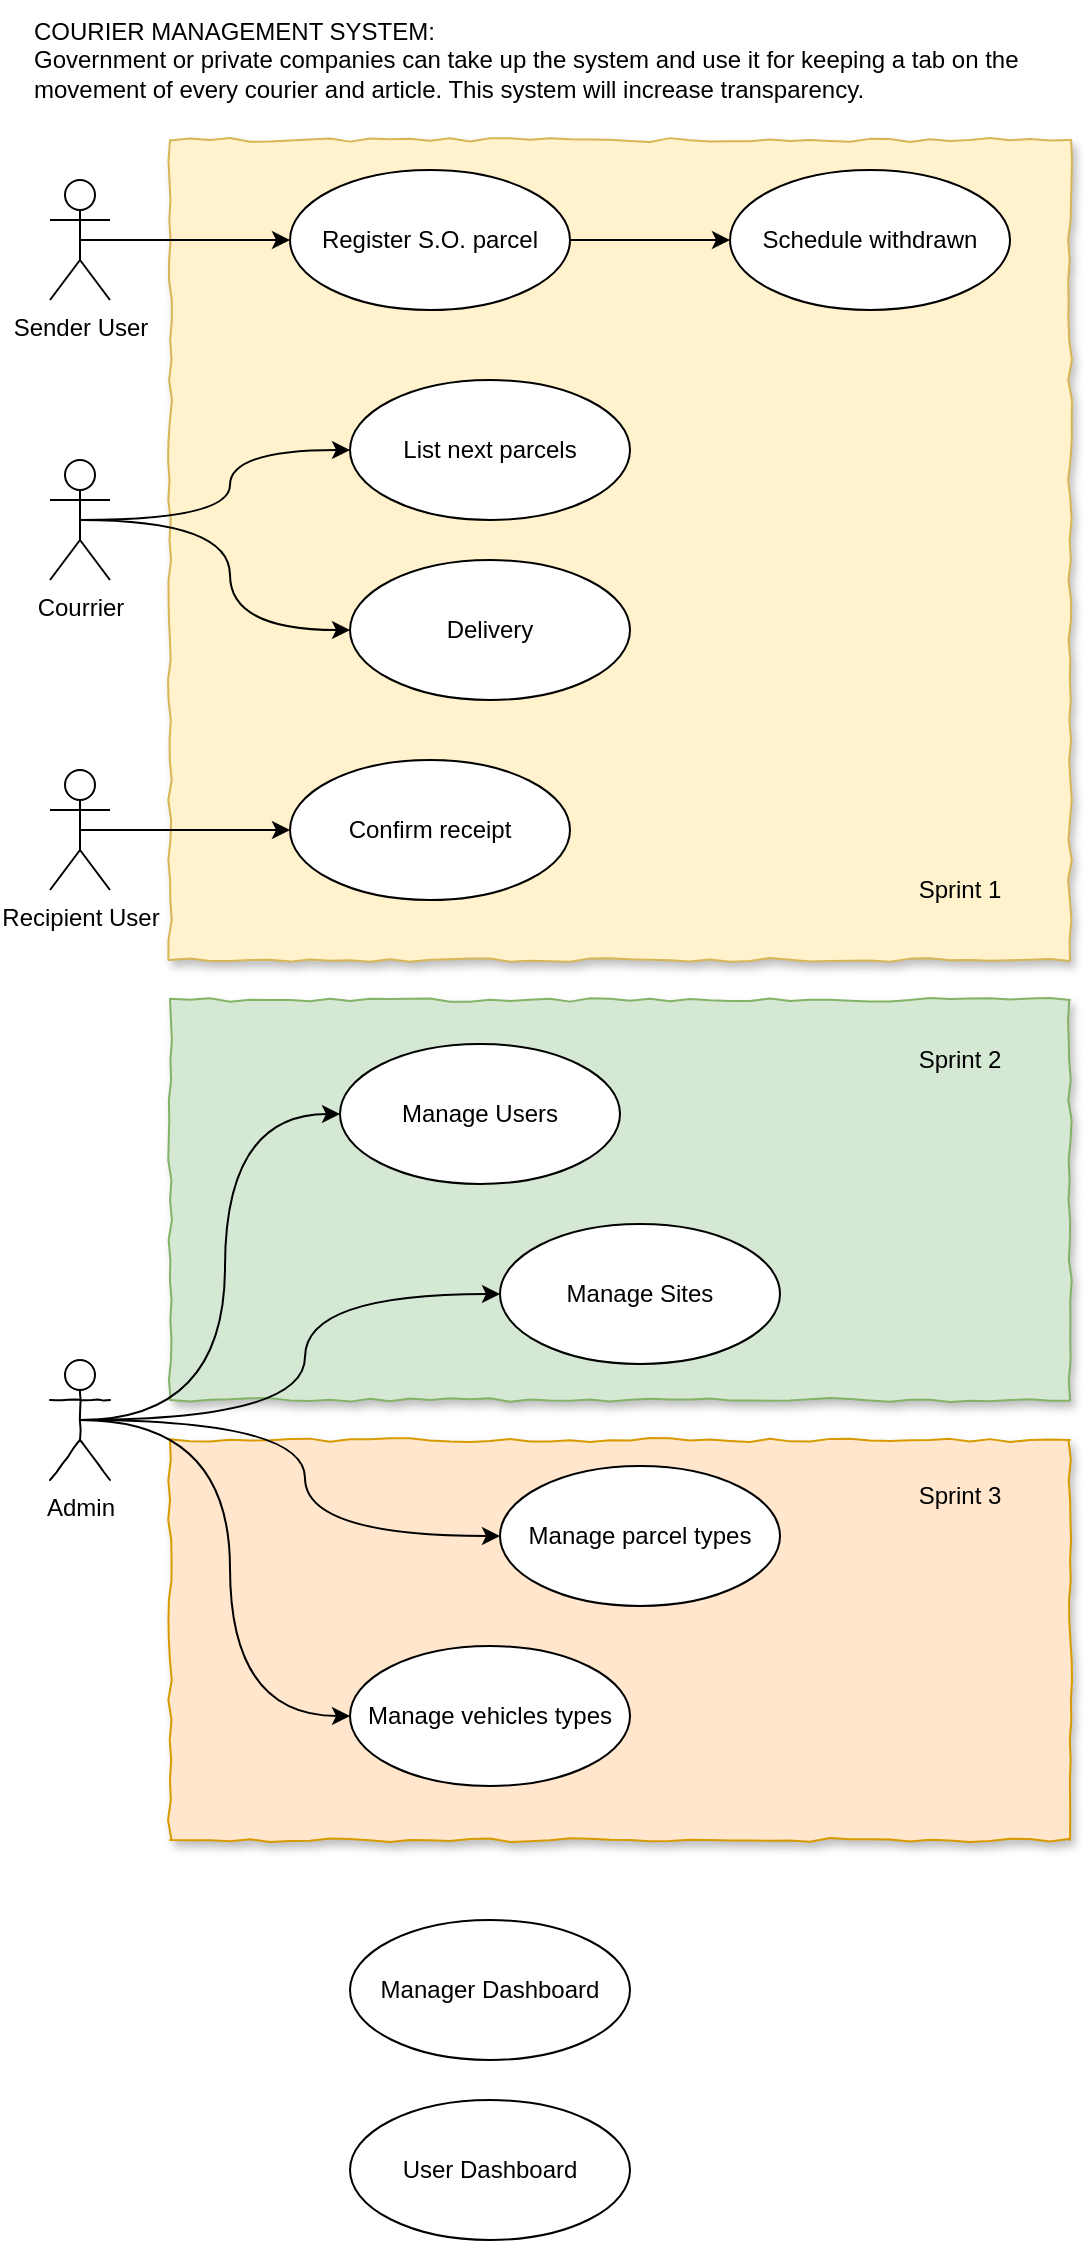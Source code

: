 <mxfile version="12.3.1" type="github" pages="4">
  <diagram id="Gin3zz9YTtRB8VcTjQMi" name="Use cases">
    <mxGraphModel dx="932" dy="559" grid="1" gridSize="10" guides="1" tooltips="1" connect="1" arrows="1" fold="1" page="1" pageScale="1" pageWidth="827" pageHeight="1169" math="0" shadow="0">
      <root>
        <mxCell id="WqLShBo1qFKrbjZZbIVV-0"/>
        <mxCell id="WqLShBo1qFKrbjZZbIVV-1" parent="WqLShBo1qFKrbjZZbIVV-0"/>
        <mxCell id="W36nq-j1ywvkmm1FhSia-29" value="" style="rounded=0;whiteSpace=wrap;html=1;shadow=1;glass=0;comic=1;fillColor=#ffe6cc;strokeColor=#d79b00;" parent="WqLShBo1qFKrbjZZbIVV-1" vertex="1">
          <mxGeometry x="110" y="750" width="450" height="200" as="geometry"/>
        </mxCell>
        <mxCell id="W36nq-j1ywvkmm1FhSia-27" value="" style="rounded=0;whiteSpace=wrap;html=1;shadow=1;glass=0;comic=1;fillColor=#d5e8d4;strokeColor=#82b366;" parent="WqLShBo1qFKrbjZZbIVV-1" vertex="1">
          <mxGeometry x="110" y="530" width="450" height="200" as="geometry"/>
        </mxCell>
        <mxCell id="W36nq-j1ywvkmm1FhSia-15" value="" style="rounded=0;whiteSpace=wrap;html=1;shadow=1;glass=0;comic=1;fillColor=#fff2cc;strokeColor=#d6b656;" parent="WqLShBo1qFKrbjZZbIVV-1" vertex="1">
          <mxGeometry x="110" y="100" width="450" height="410" as="geometry"/>
        </mxCell>
        <mxCell id="pD64362p6lKJw0IgHQMT-1" value="&lt;div&gt;COURIER MANAGEMENT SYSTEM:&amp;nbsp;&lt;/div&gt;&lt;div&gt;Government or private companies can take up the system and use it for keeping a tab on the movement of every courier and article. This system will increase transparency.&lt;/div&gt;" style="text;html=1;strokeColor=none;fillColor=none;align=left;verticalAlign=middle;whiteSpace=wrap;rounded=0;" parent="WqLShBo1qFKrbjZZbIVV-1" vertex="1">
          <mxGeometry x="40" y="30" width="520" height="60" as="geometry"/>
        </mxCell>
        <mxCell id="W36nq-j1ywvkmm1FhSia-10" style="edgeStyle=orthogonalEdgeStyle;rounded=0;orthogonalLoop=1;jettySize=auto;html=1;exitX=0.5;exitY=0.5;exitDx=0;exitDy=0;exitPerimeter=0;entryX=0;entryY=0.5;entryDx=0;entryDy=0;" parent="WqLShBo1qFKrbjZZbIVV-1" source="W36nq-j1ywvkmm1FhSia-0" target="W36nq-j1ywvkmm1FhSia-2" edge="1">
          <mxGeometry relative="1" as="geometry"/>
        </mxCell>
        <mxCell id="W36nq-j1ywvkmm1FhSia-0" value="Sender User" style="shape=umlActor;verticalLabelPosition=bottom;labelBackgroundColor=#ffffff;verticalAlign=top;html=1;" parent="WqLShBo1qFKrbjZZbIVV-1" vertex="1">
          <mxGeometry x="50" y="120" width="30" height="60" as="geometry"/>
        </mxCell>
        <mxCell id="W36nq-j1ywvkmm1FhSia-11" style="edgeStyle=orthogonalEdgeStyle;rounded=0;orthogonalLoop=1;jettySize=auto;html=1;exitX=0.5;exitY=0.5;exitDx=0;exitDy=0;exitPerimeter=0;curved=1;" parent="WqLShBo1qFKrbjZZbIVV-1" source="W36nq-j1ywvkmm1FhSia-1" target="W36nq-j1ywvkmm1FhSia-4" edge="1">
          <mxGeometry relative="1" as="geometry"/>
        </mxCell>
        <mxCell id="W36nq-j1ywvkmm1FhSia-12" style="edgeStyle=orthogonalEdgeStyle;rounded=0;orthogonalLoop=1;jettySize=auto;html=1;exitX=0.5;exitY=0.5;exitDx=0;exitDy=0;exitPerimeter=0;entryX=0;entryY=0.5;entryDx=0;entryDy=0;curved=1;" parent="WqLShBo1qFKrbjZZbIVV-1" source="W36nq-j1ywvkmm1FhSia-1" target="W36nq-j1ywvkmm1FhSia-5" edge="1">
          <mxGeometry relative="1" as="geometry"/>
        </mxCell>
        <mxCell id="W36nq-j1ywvkmm1FhSia-1" value="Courrier" style="shape=umlActor;verticalLabelPosition=bottom;labelBackgroundColor=#ffffff;verticalAlign=top;html=1;" parent="WqLShBo1qFKrbjZZbIVV-1" vertex="1">
          <mxGeometry x="50" y="260" width="30" height="60" as="geometry"/>
        </mxCell>
        <mxCell id="W36nq-j1ywvkmm1FhSia-14" style="edgeStyle=orthogonalEdgeStyle;rounded=0;orthogonalLoop=1;jettySize=auto;html=1;exitX=1;exitY=0.5;exitDx=0;exitDy=0;entryX=0;entryY=0.5;entryDx=0;entryDy=0;" parent="WqLShBo1qFKrbjZZbIVV-1" source="W36nq-j1ywvkmm1FhSia-2" target="W36nq-j1ywvkmm1FhSia-3" edge="1">
          <mxGeometry relative="1" as="geometry"/>
        </mxCell>
        <mxCell id="W36nq-j1ywvkmm1FhSia-2" value="Register S.O. parcel" style="ellipse;whiteSpace=wrap;html=1;" parent="WqLShBo1qFKrbjZZbIVV-1" vertex="1">
          <mxGeometry x="170" y="115" width="140" height="70" as="geometry"/>
        </mxCell>
        <mxCell id="W36nq-j1ywvkmm1FhSia-3" value="Schedule withdrawn" style="ellipse;whiteSpace=wrap;html=1;" parent="WqLShBo1qFKrbjZZbIVV-1" vertex="1">
          <mxGeometry x="390" y="115" width="140" height="70" as="geometry"/>
        </mxCell>
        <mxCell id="W36nq-j1ywvkmm1FhSia-4" value="List next parcels" style="ellipse;whiteSpace=wrap;html=1;" parent="WqLShBo1qFKrbjZZbIVV-1" vertex="1">
          <mxGeometry x="200" y="220" width="140" height="70" as="geometry"/>
        </mxCell>
        <mxCell id="W36nq-j1ywvkmm1FhSia-5" value="Delivery" style="ellipse;whiteSpace=wrap;html=1;" parent="WqLShBo1qFKrbjZZbIVV-1" vertex="1">
          <mxGeometry x="200" y="310" width="140" height="70" as="geometry"/>
        </mxCell>
        <mxCell id="W36nq-j1ywvkmm1FhSia-13" style="edgeStyle=orthogonalEdgeStyle;rounded=0;orthogonalLoop=1;jettySize=auto;html=1;exitX=0.5;exitY=0.5;exitDx=0;exitDy=0;exitPerimeter=0;entryX=0;entryY=0.5;entryDx=0;entryDy=0;" parent="WqLShBo1qFKrbjZZbIVV-1" source="W36nq-j1ywvkmm1FhSia-8" target="W36nq-j1ywvkmm1FhSia-9" edge="1">
          <mxGeometry relative="1" as="geometry"/>
        </mxCell>
        <mxCell id="W36nq-j1ywvkmm1FhSia-8" value="Recipient User" style="shape=umlActor;verticalLabelPosition=bottom;labelBackgroundColor=#ffffff;verticalAlign=top;html=1;" parent="WqLShBo1qFKrbjZZbIVV-1" vertex="1">
          <mxGeometry x="50" y="415" width="30" height="60" as="geometry"/>
        </mxCell>
        <mxCell id="W36nq-j1ywvkmm1FhSia-9" value="Confirm receipt" style="ellipse;whiteSpace=wrap;html=1;" parent="WqLShBo1qFKrbjZZbIVV-1" vertex="1">
          <mxGeometry x="170" y="410" width="140" height="70" as="geometry"/>
        </mxCell>
        <mxCell id="W36nq-j1ywvkmm1FhSia-16" value="Sprint 1" style="text;html=1;strokeColor=none;fillColor=none;align=center;verticalAlign=middle;whiteSpace=wrap;rounded=0;shadow=1;glass=0;comic=1;" parent="WqLShBo1qFKrbjZZbIVV-1" vertex="1">
          <mxGeometry x="450" y="447.5" width="110" height="55" as="geometry"/>
        </mxCell>
        <mxCell id="W36nq-j1ywvkmm1FhSia-20" style="edgeStyle=orthogonalEdgeStyle;rounded=0;orthogonalLoop=1;jettySize=auto;html=1;exitX=0.5;exitY=0.5;exitDx=0;exitDy=0;exitPerimeter=0;entryX=0;entryY=0.5;entryDx=0;entryDy=0;curved=1;" parent="WqLShBo1qFKrbjZZbIVV-1" source="W36nq-j1ywvkmm1FhSia-18" target="W36nq-j1ywvkmm1FhSia-19" edge="1">
          <mxGeometry relative="1" as="geometry"/>
        </mxCell>
        <mxCell id="W36nq-j1ywvkmm1FhSia-24" style="edgeStyle=orthogonalEdgeStyle;rounded=0;orthogonalLoop=1;jettySize=auto;html=1;exitX=0.5;exitY=0.5;exitDx=0;exitDy=0;exitPerimeter=0;entryX=0;entryY=0.5;entryDx=0;entryDy=0;curved=1;" parent="WqLShBo1qFKrbjZZbIVV-1" source="W36nq-j1ywvkmm1FhSia-18" target="W36nq-j1ywvkmm1FhSia-23" edge="1">
          <mxGeometry relative="1" as="geometry"/>
        </mxCell>
        <mxCell id="W36nq-j1ywvkmm1FhSia-25" style="edgeStyle=orthogonalEdgeStyle;rounded=0;orthogonalLoop=1;jettySize=auto;html=1;exitX=0.5;exitY=0.5;exitDx=0;exitDy=0;exitPerimeter=0;entryX=0;entryY=0.5;entryDx=0;entryDy=0;curved=1;" parent="WqLShBo1qFKrbjZZbIVV-1" source="W36nq-j1ywvkmm1FhSia-18" target="W36nq-j1ywvkmm1FhSia-22" edge="1">
          <mxGeometry relative="1" as="geometry"/>
        </mxCell>
        <mxCell id="W36nq-j1ywvkmm1FhSia-26" style="edgeStyle=orthogonalEdgeStyle;rounded=0;orthogonalLoop=1;jettySize=auto;html=1;exitX=0.5;exitY=0.5;exitDx=0;exitDy=0;exitPerimeter=0;entryX=0;entryY=0.5;entryDx=0;entryDy=0;curved=1;" parent="WqLShBo1qFKrbjZZbIVV-1" source="W36nq-j1ywvkmm1FhSia-18" target="W36nq-j1ywvkmm1FhSia-21" edge="1">
          <mxGeometry relative="1" as="geometry"/>
        </mxCell>
        <mxCell id="W36nq-j1ywvkmm1FhSia-18" value="Admin" style="shape=umlActor;verticalLabelPosition=bottom;labelBackgroundColor=#ffffff;verticalAlign=top;html=1;rounded=0;shadow=0;glass=0;comic=1;" parent="WqLShBo1qFKrbjZZbIVV-1" vertex="1">
          <mxGeometry x="50" y="710" width="30" height="60" as="geometry"/>
        </mxCell>
        <mxCell id="W36nq-j1ywvkmm1FhSia-19" value="Manage Users" style="ellipse;whiteSpace=wrap;html=1;rounded=0;shadow=0;glass=0;comic=1;" parent="WqLShBo1qFKrbjZZbIVV-1" vertex="1">
          <mxGeometry x="195" y="552" width="140" height="70" as="geometry"/>
        </mxCell>
        <mxCell id="W36nq-j1ywvkmm1FhSia-21" value="Manage Sites" style="ellipse;whiteSpace=wrap;html=1;rounded=0;shadow=0;glass=0;comic=1;" parent="WqLShBo1qFKrbjZZbIVV-1" vertex="1">
          <mxGeometry x="275" y="642" width="140" height="70" as="geometry"/>
        </mxCell>
        <mxCell id="W36nq-j1ywvkmm1FhSia-22" value="Manage parcel types" style="ellipse;whiteSpace=wrap;html=1;rounded=0;shadow=0;glass=0;comic=1;" parent="WqLShBo1qFKrbjZZbIVV-1" vertex="1">
          <mxGeometry x="275" y="763" width="140" height="70" as="geometry"/>
        </mxCell>
        <mxCell id="W36nq-j1ywvkmm1FhSia-23" value="Manage vehicles types" style="ellipse;whiteSpace=wrap;html=1;rounded=0;shadow=0;glass=0;comic=1;" parent="WqLShBo1qFKrbjZZbIVV-1" vertex="1">
          <mxGeometry x="200" y="853" width="140" height="70" as="geometry"/>
        </mxCell>
        <mxCell id="W36nq-j1ywvkmm1FhSia-28" value="Sprint 2" style="text;html=1;strokeColor=none;fillColor=none;align=center;verticalAlign=middle;whiteSpace=wrap;rounded=0;shadow=1;glass=0;comic=1;" parent="WqLShBo1qFKrbjZZbIVV-1" vertex="1">
          <mxGeometry x="450" y="532.5" width="110" height="55" as="geometry"/>
        </mxCell>
        <mxCell id="W36nq-j1ywvkmm1FhSia-30" value="Sprint 3" style="text;html=1;strokeColor=none;fillColor=none;align=center;verticalAlign=middle;whiteSpace=wrap;rounded=0;shadow=1;glass=0;comic=1;" parent="WqLShBo1qFKrbjZZbIVV-1" vertex="1">
          <mxGeometry x="450" y="750" width="110" height="55" as="geometry"/>
        </mxCell>
        <mxCell id="bc3jNtobeUoNY59Iseb4-0" value="Manager Dashboard" style="ellipse;whiteSpace=wrap;html=1;rounded=0;shadow=0;glass=0;comic=1;" parent="WqLShBo1qFKrbjZZbIVV-1" vertex="1">
          <mxGeometry x="200" y="990" width="140" height="70" as="geometry"/>
        </mxCell>
        <mxCell id="bc3jNtobeUoNY59Iseb4-1" value="User Dashboard" style="ellipse;whiteSpace=wrap;html=1;rounded=0;shadow=0;glass=0;comic=1;" parent="WqLShBo1qFKrbjZZbIVV-1" vertex="1">
          <mxGeometry x="200" y="1080" width="140" height="70" as="geometry"/>
        </mxCell>
      </root>
    </mxGraphModel>
  </diagram>
  <diagram id="3MIBPr1DuWr8hHoo1F6p" name="Activity">
    <mxGraphModel dx="932" dy="559" grid="1" gridSize="10" guides="1" tooltips="1" connect="1" arrows="1" fold="1" page="1" pageScale="1" pageWidth="827" pageHeight="1169" math="0" shadow="0">
      <root>
        <mxCell id="kD-chRC6M5XTS3W6zLgq-0"/>
        <mxCell id="kD-chRC6M5XTS3W6zLgq-1" parent="kD-chRC6M5XTS3W6zLgq-0"/>
        <mxCell id="c6b6NUFiEh8_ippWTyZI-0" value="Register Service Order" style="swimlane;html=1;childLayout=stackLayout;resizeParent=1;resizeParentMax=0;startSize=20;horizontal=0;horizontalStack=1;" vertex="1" parent="kD-chRC6M5XTS3W6zLgq-1">
          <mxGeometry x="20" y="20" width="560" height="860" as="geometry"/>
        </mxCell>
        <mxCell id="c6b6NUFiEh8_ippWTyZI-1" value="Sender" style="swimlane;html=1;startSize=20;" vertex="1" parent="c6b6NUFiEh8_ippWTyZI-0">
          <mxGeometry x="20" width="180" height="860" as="geometry"/>
        </mxCell>
        <mxCell id="gS6GlhuVIUs-LlCnduD4-0" value="" style="ellipse;html=1;shape=startState;fillColor=#000000;strokeColor=#ff0000;" vertex="1" parent="c6b6NUFiEh8_ippWTyZI-1">
          <mxGeometry x="65" y="45" width="30" height="30" as="geometry"/>
        </mxCell>
        <mxCell id="gS6GlhuVIUs-LlCnduD4-1" value="" style="edgeStyle=orthogonalEdgeStyle;html=1;verticalAlign=bottom;endArrow=open;endSize=8;strokeColor=#ff0000;entryX=0.5;entryY=0;entryDx=0;entryDy=0;exitX=0.507;exitY=0.9;exitDx=0;exitDy=0;exitPerimeter=0;" edge="1" source="gS6GlhuVIUs-LlCnduD4-0" parent="c6b6NUFiEh8_ippWTyZI-1" target="gS6GlhuVIUs-LlCnduD4-2">
          <mxGeometry relative="1" as="geometry">
            <mxPoint x="80" y="135" as="targetPoint"/>
          </mxGeometry>
        </mxCell>
        <mxCell id="gS6GlhuVIUs-LlCnduD4-2" value="Create a new Service Order" style="rounded=1;whiteSpace=wrap;html=1;arcSize=40;fontColor=#000000;fillColor=#ffffc0;strokeColor=#ff0000;" vertex="1" parent="c6b6NUFiEh8_ippWTyZI-1">
          <mxGeometry x="20" y="100" width="120" height="40" as="geometry"/>
        </mxCell>
        <mxCell id="gS6GlhuVIUs-LlCnduD4-3" value="" style="edgeStyle=orthogonalEdgeStyle;html=1;verticalAlign=bottom;endArrow=open;endSize=8;strokeColor=#ff0000;entryX=0.5;entryY=0;entryDx=0;entryDy=0;" edge="1" source="gS6GlhuVIUs-LlCnduD4-2" parent="c6b6NUFiEh8_ippWTyZI-1" target="ij5FQ2qFlpFF4FB6Y5Lf-0">
          <mxGeometry relative="1" as="geometry">
            <mxPoint x="80" y="240" as="targetPoint"/>
          </mxGeometry>
        </mxCell>
        <mxCell id="ij5FQ2qFlpFF4FB6Y5Lf-0" value="Include items" style="rounded=1;whiteSpace=wrap;html=1;arcSize=40;fontColor=#000000;fillColor=#ffffc0;strokeColor=#ff0000;" vertex="1" parent="c6b6NUFiEh8_ippWTyZI-1">
          <mxGeometry x="20" y="200" width="120" height="40" as="geometry"/>
        </mxCell>
        <mxCell id="ij5FQ2qFlpFF4FB6Y5Lf-1" value="" style="edgeStyle=orthogonalEdgeStyle;html=1;verticalAlign=bottom;endArrow=open;endSize=8;strokeColor=#ff0000;entryX=0.5;entryY=0;entryDx=0;entryDy=0;" edge="1" source="ij5FQ2qFlpFF4FB6Y5Lf-0" parent="c6b6NUFiEh8_ippWTyZI-1" target="ij5FQ2qFlpFF4FB6Y5Lf-2">
          <mxGeometry relative="1" as="geometry">
            <mxPoint x="120" y="360" as="targetPoint"/>
          </mxGeometry>
        </mxCell>
        <mxCell id="ij5FQ2qFlpFF4FB6Y5Lf-2" value="Release to Courrier" style="rounded=1;whiteSpace=wrap;html=1;arcSize=40;fontColor=#000000;fillColor=#ffffc0;strokeColor=#ff0000;" vertex="1" parent="c6b6NUFiEh8_ippWTyZI-1">
          <mxGeometry x="20" y="301" width="120" height="40" as="geometry"/>
        </mxCell>
        <mxCell id="yzgFc1MnVUGVwmFFSGmN-13" value="" style="ellipse;html=1;shape=endState;fillColor=#000000;strokeColor=#ff0000;" vertex="1" parent="c6b6NUFiEh8_ippWTyZI-1">
          <mxGeometry x="65" y="770" width="30" height="30" as="geometry"/>
        </mxCell>
        <mxCell id="c6b6NUFiEh8_ippWTyZI-2" value="Courrier" style="swimlane;html=1;startSize=20;" vertex="1" parent="c6b6NUFiEh8_ippWTyZI-0">
          <mxGeometry x="200" width="180" height="860" as="geometry"/>
        </mxCell>
        <mxCell id="ij5FQ2qFlpFF4FB6Y5Lf-4" value="Select Service Order" style="rounded=1;whiteSpace=wrap;html=1;arcSize=40;fontColor=#000000;fillColor=#ffffc0;strokeColor=#ff0000;" vertex="1" parent="c6b6NUFiEh8_ippWTyZI-2">
          <mxGeometry x="31" y="200" width="120" height="40" as="geometry"/>
        </mxCell>
        <mxCell id="ij5FQ2qFlpFF4FB6Y5Lf-8" value="Send message to Sender" style="rounded=1;whiteSpace=wrap;html=1;arcSize=40;fontColor=#000000;fillColor=#ffffc0;strokeColor=#ff0000;" vertex="1" parent="c6b6NUFiEh8_ippWTyZI-2">
          <mxGeometry x="31" y="300" width="120" height="40" as="geometry"/>
        </mxCell>
        <mxCell id="yVd2znGUPmOtMmW1gpws-0" value="Colect parcel" style="rounded=1;whiteSpace=wrap;html=1;arcSize=40;fontColor=#000000;fillColor=#ffffc0;strokeColor=#ff0000;" vertex="1" parent="c6b6NUFiEh8_ippWTyZI-2">
          <mxGeometry x="31" y="399" width="120" height="40" as="geometry"/>
        </mxCell>
        <mxCell id="yVd2znGUPmOtMmW1gpws-4" value="Send message to Recipient" style="rounded=1;whiteSpace=wrap;html=1;arcSize=40;fontColor=#000000;fillColor=#ffffc0;strokeColor=#ff0000;" vertex="1" parent="c6b6NUFiEh8_ippWTyZI-2">
          <mxGeometry x="31" y="498" width="120" height="40" as="geometry"/>
        </mxCell>
        <mxCell id="yzgFc1MnVUGVwmFFSGmN-1" value="Deliver" style="rounded=1;whiteSpace=wrap;html=1;arcSize=40;fontColor=#000000;fillColor=#ffffc0;strokeColor=#ff0000;" vertex="1" parent="c6b6NUFiEh8_ippWTyZI-2">
          <mxGeometry x="31" y="597" width="120" height="40" as="geometry"/>
        </mxCell>
        <mxCell id="ij5FQ2qFlpFF4FB6Y5Lf-7" value="" style="edgeStyle=orthogonalEdgeStyle;html=1;verticalAlign=bottom;endArrow=open;endSize=8;strokeColor=#ff0000;exitX=0.5;exitY=1;exitDx=0;exitDy=0;" edge="1" parent="c6b6NUFiEh8_ippWTyZI-2" source="ij5FQ2qFlpFF4FB6Y5Lf-4">
          <mxGeometry relative="1" as="geometry">
            <mxPoint x="91" y="300" as="targetPoint"/>
            <mxPoint x="-50" y="258" as="sourcePoint"/>
          </mxGeometry>
        </mxCell>
        <mxCell id="yVd2znGUPmOtMmW1gpws-3" value="" style="edgeStyle=orthogonalEdgeStyle;html=1;verticalAlign=bottom;endArrow=open;endSize=8;strokeColor=#ff0000;entryX=0.5;entryY=0;entryDx=0;entryDy=0;exitX=0.5;exitY=1;exitDx=0;exitDy=0;" edge="1" parent="c6b6NUFiEh8_ippWTyZI-2" source="ij5FQ2qFlpFF4FB6Y5Lf-8" target="yVd2znGUPmOtMmW1gpws-0">
          <mxGeometry relative="1" as="geometry">
            <mxPoint x="321" y="431" as="targetPoint"/>
            <mxPoint x="321" y="370" as="sourcePoint"/>
          </mxGeometry>
        </mxCell>
        <mxCell id="yzgFc1MnVUGVwmFFSGmN-0" value="" style="edgeStyle=orthogonalEdgeStyle;html=1;verticalAlign=bottom;endArrow=open;endSize=8;strokeColor=#ff0000;entryX=0.5;entryY=0;entryDx=0;entryDy=0;" edge="1" parent="c6b6NUFiEh8_ippWTyZI-2" target="yVd2znGUPmOtMmW1gpws-4">
          <mxGeometry relative="1" as="geometry">
            <mxPoint x="321" y="429" as="targetPoint"/>
            <mxPoint x="91" y="440" as="sourcePoint"/>
          </mxGeometry>
        </mxCell>
        <mxCell id="yzgFc1MnVUGVwmFFSGmN-8" value="" style="edgeStyle=orthogonalEdgeStyle;html=1;verticalAlign=bottom;endArrow=open;endSize=8;strokeColor=#ff0000;entryX=0.5;entryY=0;entryDx=0;entryDy=0;" edge="1" parent="c6b6NUFiEh8_ippWTyZI-2" source="yVd2znGUPmOtMmW1gpws-4" target="yzgFc1MnVUGVwmFFSGmN-1">
          <mxGeometry relative="1" as="geometry">
            <mxPoint x="321" y="528" as="targetPoint"/>
            <mxPoint x="321" y="470" as="sourcePoint"/>
          </mxGeometry>
        </mxCell>
        <mxCell id="c6b6NUFiEh8_ippWTyZI-3" value="Recipient" style="swimlane;html=1;startSize=20;" vertex="1" parent="c6b6NUFiEh8_ippWTyZI-0">
          <mxGeometry x="380" width="180" height="860" as="geometry"/>
        </mxCell>
        <mxCell id="yzgFc1MnVUGVwmFFSGmN-4" value="Receive" style="rounded=1;whiteSpace=wrap;html=1;arcSize=40;fontColor=#000000;fillColor=#ffffc0;strokeColor=#ff0000;" vertex="1" parent="c6b6NUFiEh8_ippWTyZI-3">
          <mxGeometry x="40" y="580" width="120" height="40" as="geometry"/>
        </mxCell>
        <mxCell id="yzgFc1MnVUGVwmFFSGmN-6" value="Send message to Sender" style="rounded=1;whiteSpace=wrap;html=1;arcSize=40;fontColor=#000000;fillColor=#ffffc0;strokeColor=#ff0000;" vertex="1" parent="c6b6NUFiEh8_ippWTyZI-3">
          <mxGeometry x="40" y="700" width="120" height="40" as="geometry"/>
        </mxCell>
        <mxCell id="yzgFc1MnVUGVwmFFSGmN-10" value="" style="edgeStyle=orthogonalEdgeStyle;html=1;verticalAlign=bottom;endArrow=open;endSize=8;strokeColor=#ff0000;entryX=0.5;entryY=0;entryDx=0;entryDy=0;" edge="1" parent="c6b6NUFiEh8_ippWTyZI-3" source="yzgFc1MnVUGVwmFFSGmN-4" target="yzgFc1MnVUGVwmFFSGmN-6">
          <mxGeometry relative="1" as="geometry">
            <mxPoint x="141" y="627" as="targetPoint"/>
            <mxPoint x="141" y="568" as="sourcePoint"/>
          </mxGeometry>
        </mxCell>
        <mxCell id="ij5FQ2qFlpFF4FB6Y5Lf-3" value="" style="edgeStyle=orthogonalEdgeStyle;html=1;verticalAlign=bottom;endArrow=open;endSize=8;strokeColor=#ff0000;entryX=0;entryY=0.5;entryDx=0;entryDy=0;" edge="1" source="ij5FQ2qFlpFF4FB6Y5Lf-2" parent="c6b6NUFiEh8_ippWTyZI-0" target="ij5FQ2qFlpFF4FB6Y5Lf-4">
          <mxGeometry relative="1" as="geometry">
            <mxPoint x="180" y="500" as="targetPoint"/>
            <Array as="points">
              <mxPoint x="100" y="370"/>
              <mxPoint x="180" y="370"/>
              <mxPoint x="180" y="220"/>
            </Array>
          </mxGeometry>
        </mxCell>
        <mxCell id="yzgFc1MnVUGVwmFFSGmN-9" value="" style="edgeStyle=orthogonalEdgeStyle;html=1;verticalAlign=bottom;endArrow=open;endSize=8;strokeColor=#ff0000;entryX=0;entryY=0.5;entryDx=0;entryDy=0;exitX=0.5;exitY=1;exitDx=0;exitDy=0;" edge="1" parent="c6b6NUFiEh8_ippWTyZI-0" source="yzgFc1MnVUGVwmFFSGmN-1" target="yzgFc1MnVUGVwmFFSGmN-4">
          <mxGeometry relative="1" as="geometry">
            <mxPoint x="521" y="648" as="targetPoint"/>
            <mxPoint x="521" y="568" as="sourcePoint"/>
            <Array as="points">
              <mxPoint x="291" y="660"/>
              <mxPoint x="400" y="660"/>
              <mxPoint x="400" y="600"/>
            </Array>
          </mxGeometry>
        </mxCell>
        <mxCell id="yzgFc1MnVUGVwmFFSGmN-14" value="" style="edgeStyle=orthogonalEdgeStyle;html=1;verticalAlign=bottom;endArrow=open;endSize=8;strokeColor=#ff0000;entryX=1;entryY=0.5;entryDx=0;entryDy=0;exitX=0.5;exitY=1;exitDx=0;exitDy=0;" edge="1" parent="c6b6NUFiEh8_ippWTyZI-0" source="yzgFc1MnVUGVwmFFSGmN-6" target="yzgFc1MnVUGVwmFFSGmN-13">
          <mxGeometry relative="1" as="geometry">
            <mxPoint x="890" y="730" as="targetPoint"/>
            <mxPoint x="890" y="650" as="sourcePoint"/>
          </mxGeometry>
        </mxCell>
      </root>
    </mxGraphModel>
  </diagram>
  <diagram id="QVpVLMBfi0r77Kh0kHDp" name="Class diagram">
    <mxGraphModel dx="932" dy="559" grid="1" gridSize="10" guides="1" tooltips="1" connect="1" arrows="1" fold="1" page="1" pageScale="1" pageWidth="827" pageHeight="1169" math="0" shadow="0">
      <root>
        <mxCell id="f95XN5LD76LZMHps0_PT-0"/>
        <mxCell id="f95XN5LD76LZMHps0_PT-1" parent="f95XN5LD76LZMHps0_PT-0"/>
        <mxCell id="61BDvBa1WqFvooefmnLm-0" value="User" style="swimlane;fontStyle=0;childLayout=stackLayout;horizontal=1;startSize=26;fillColor=none;horizontalStack=0;resizeParent=1;resizeParentMax=0;resizeLast=0;collapsible=1;marginBottom=0;" parent="f95XN5LD76LZMHps0_PT-1" vertex="1">
          <mxGeometry x="80" y="80" width="140" height="104" as="geometry"/>
        </mxCell>
        <mxCell id="61BDvBa1WqFvooefmnLm-1" value="+ field: type" style="text;strokeColor=none;fillColor=none;align=left;verticalAlign=top;spacingLeft=4;spacingRight=4;overflow=hidden;rotatable=0;points=[[0,0.5],[1,0.5]];portConstraint=eastwest;" parent="61BDvBa1WqFvooefmnLm-0" vertex="1">
          <mxGeometry y="26" width="140" height="26" as="geometry"/>
        </mxCell>
        <mxCell id="61BDvBa1WqFvooefmnLm-2" value="+ field: type" style="text;strokeColor=none;fillColor=none;align=left;verticalAlign=top;spacingLeft=4;spacingRight=4;overflow=hidden;rotatable=0;points=[[0,0.5],[1,0.5]];portConstraint=eastwest;" parent="61BDvBa1WqFvooefmnLm-0" vertex="1">
          <mxGeometry y="52" width="140" height="26" as="geometry"/>
        </mxCell>
        <mxCell id="61BDvBa1WqFvooefmnLm-3" value="+ field: type" style="text;strokeColor=none;fillColor=none;align=left;verticalAlign=top;spacingLeft=4;spacingRight=4;overflow=hidden;rotatable=0;points=[[0,0.5],[1,0.5]];portConstraint=eastwest;" parent="61BDvBa1WqFvooefmnLm-0" vertex="1">
          <mxGeometry y="78" width="140" height="26" as="geometry"/>
        </mxCell>
        <mxCell id="61BDvBa1WqFvooefmnLm-4" value="Courier" style="swimlane;fontStyle=0;childLayout=stackLayout;horizontal=1;startSize=26;fillColor=none;horizontalStack=0;resizeParent=1;resizeParentMax=0;resizeLast=0;collapsible=1;marginBottom=0;" parent="f95XN5LD76LZMHps0_PT-1" vertex="1">
          <mxGeometry x="280" y="80" width="140" height="104" as="geometry"/>
        </mxCell>
        <mxCell id="61BDvBa1WqFvooefmnLm-5" value="+ field: type" style="text;strokeColor=none;fillColor=none;align=left;verticalAlign=top;spacingLeft=4;spacingRight=4;overflow=hidden;rotatable=0;points=[[0,0.5],[1,0.5]];portConstraint=eastwest;" parent="61BDvBa1WqFvooefmnLm-4" vertex="1">
          <mxGeometry y="26" width="140" height="26" as="geometry"/>
        </mxCell>
        <mxCell id="61BDvBa1WqFvooefmnLm-6" value="+ field: type" style="text;strokeColor=none;fillColor=none;align=left;verticalAlign=top;spacingLeft=4;spacingRight=4;overflow=hidden;rotatable=0;points=[[0,0.5],[1,0.5]];portConstraint=eastwest;" parent="61BDvBa1WqFvooefmnLm-4" vertex="1">
          <mxGeometry y="52" width="140" height="26" as="geometry"/>
        </mxCell>
        <mxCell id="61BDvBa1WqFvooefmnLm-7" value="+ field: type" style="text;strokeColor=none;fillColor=none;align=left;verticalAlign=top;spacingLeft=4;spacingRight=4;overflow=hidden;rotatable=0;points=[[0,0.5],[1,0.5]];portConstraint=eastwest;" parent="61BDvBa1WqFvooefmnLm-4" vertex="1">
          <mxGeometry y="78" width="140" height="26" as="geometry"/>
        </mxCell>
        <mxCell id="61BDvBa1WqFvooefmnLm-8" value="Parcel" style="swimlane;fontStyle=0;childLayout=stackLayout;horizontal=1;startSize=26;fillColor=none;horizontalStack=0;resizeParent=1;resizeParentMax=0;resizeLast=0;collapsible=1;marginBottom=0;" parent="f95XN5LD76LZMHps0_PT-1" vertex="1">
          <mxGeometry x="480" y="520" width="140" height="104" as="geometry"/>
        </mxCell>
        <mxCell id="61BDvBa1WqFvooefmnLm-9" value="+ field: type" style="text;strokeColor=none;fillColor=none;align=left;verticalAlign=top;spacingLeft=4;spacingRight=4;overflow=hidden;rotatable=0;points=[[0,0.5],[1,0.5]];portConstraint=eastwest;" parent="61BDvBa1WqFvooefmnLm-8" vertex="1">
          <mxGeometry y="26" width="140" height="26" as="geometry"/>
        </mxCell>
        <mxCell id="61BDvBa1WqFvooefmnLm-10" value="+ field: type" style="text;strokeColor=none;fillColor=none;align=left;verticalAlign=top;spacingLeft=4;spacingRight=4;overflow=hidden;rotatable=0;points=[[0,0.5],[1,0.5]];portConstraint=eastwest;" parent="61BDvBa1WqFvooefmnLm-8" vertex="1">
          <mxGeometry y="52" width="140" height="26" as="geometry"/>
        </mxCell>
        <mxCell id="61BDvBa1WqFvooefmnLm-11" value="+ field: type" style="text;strokeColor=none;fillColor=none;align=left;verticalAlign=top;spacingLeft=4;spacingRight=4;overflow=hidden;rotatable=0;points=[[0,0.5],[1,0.5]];portConstraint=eastwest;" parent="61BDvBa1WqFvooefmnLm-8" vertex="1">
          <mxGeometry y="78" width="140" height="26" as="geometry"/>
        </mxCell>
        <mxCell id="61BDvBa1WqFvooefmnLm-12" value="ServiceOrder" style="swimlane;fontStyle=0;childLayout=stackLayout;horizontal=1;startSize=26;fillColor=none;horizontalStack=0;resizeParent=1;resizeParentMax=0;resizeLast=0;collapsible=1;marginBottom=0;" parent="f95XN5LD76LZMHps0_PT-1" vertex="1">
          <mxGeometry x="280" y="340" width="140" height="104" as="geometry"/>
        </mxCell>
        <mxCell id="61BDvBa1WqFvooefmnLm-13" value="- creation: Date" style="text;strokeColor=none;fillColor=none;align=left;verticalAlign=top;spacingLeft=4;spacingRight=4;overflow=hidden;rotatable=0;points=[[0,0.5],[1,0.5]];portConstraint=eastwest;" parent="61BDvBa1WqFvooefmnLm-12" vertex="1">
          <mxGeometry y="26" width="140" height="26" as="geometry"/>
        </mxCell>
        <mxCell id="61BDvBa1WqFvooefmnLm-14" value="- sender: User" style="text;strokeColor=none;fillColor=none;align=left;verticalAlign=top;spacingLeft=4;spacingRight=4;overflow=hidden;rotatable=0;points=[[0,0.5],[1,0.5]];portConstraint=eastwest;" parent="61BDvBa1WqFvooefmnLm-12" vertex="1">
          <mxGeometry y="52" width="140" height="26" as="geometry"/>
        </mxCell>
        <mxCell id="61BDvBa1WqFvooefmnLm-15" value="- recipient: User" style="text;strokeColor=none;fillColor=none;align=left;verticalAlign=top;spacingLeft=4;spacingRight=4;overflow=hidden;rotatable=0;points=[[0,0.5],[1,0.5]];portConstraint=eastwest;" parent="61BDvBa1WqFvooefmnLm-12" vertex="1">
          <mxGeometry y="78" width="140" height="26" as="geometry"/>
        </mxCell>
        <mxCell id="61BDvBa1WqFvooefmnLm-16" value="VehicleType" style="swimlane;fontStyle=0;childLayout=stackLayout;horizontal=1;startSize=26;fillColor=none;horizontalStack=0;resizeParent=1;resizeParentMax=0;resizeLast=0;collapsible=1;marginBottom=0;" parent="f95XN5LD76LZMHps0_PT-1" vertex="1">
          <mxGeometry x="520" y="80" width="140" height="104" as="geometry"/>
        </mxCell>
        <mxCell id="61BDvBa1WqFvooefmnLm-17" value="+ field: type" style="text;strokeColor=none;fillColor=none;align=left;verticalAlign=top;spacingLeft=4;spacingRight=4;overflow=hidden;rotatable=0;points=[[0,0.5],[1,0.5]];portConstraint=eastwest;" parent="61BDvBa1WqFvooefmnLm-16" vertex="1">
          <mxGeometry y="26" width="140" height="26" as="geometry"/>
        </mxCell>
        <mxCell id="61BDvBa1WqFvooefmnLm-18" value="+ field: type" style="text;strokeColor=none;fillColor=none;align=left;verticalAlign=top;spacingLeft=4;spacingRight=4;overflow=hidden;rotatable=0;points=[[0,0.5],[1,0.5]];portConstraint=eastwest;" parent="61BDvBa1WqFvooefmnLm-16" vertex="1">
          <mxGeometry y="52" width="140" height="26" as="geometry"/>
        </mxCell>
        <mxCell id="61BDvBa1WqFvooefmnLm-19" value="+ field: type" style="text;strokeColor=none;fillColor=none;align=left;verticalAlign=top;spacingLeft=4;spacingRight=4;overflow=hidden;rotatable=0;points=[[0,0.5],[1,0.5]];portConstraint=eastwest;" parent="61BDvBa1WqFvooefmnLm-16" vertex="1">
          <mxGeometry y="78" width="140" height="26" as="geometry"/>
        </mxCell>
        <mxCell id="x15rvsJZArqac77tIpfR-0" value="ParcelType" style="swimlane;fontStyle=0;childLayout=stackLayout;horizontal=1;startSize=26;fillColor=none;horizontalStack=0;resizeParent=1;resizeParentMax=0;resizeLast=0;collapsible=1;marginBottom=0;" parent="f95XN5LD76LZMHps0_PT-1" vertex="1">
          <mxGeometry x="80" y="520" width="140" height="104" as="geometry"/>
        </mxCell>
        <mxCell id="x15rvsJZArqac77tIpfR-1" value="+ field: type" style="text;strokeColor=none;fillColor=none;align=left;verticalAlign=top;spacingLeft=4;spacingRight=4;overflow=hidden;rotatable=0;points=[[0,0.5],[1,0.5]];portConstraint=eastwest;" parent="x15rvsJZArqac77tIpfR-0" vertex="1">
          <mxGeometry y="26" width="140" height="26" as="geometry"/>
        </mxCell>
        <mxCell id="x15rvsJZArqac77tIpfR-2" value="+ field: type" style="text;strokeColor=none;fillColor=none;align=left;verticalAlign=top;spacingLeft=4;spacingRight=4;overflow=hidden;rotatable=0;points=[[0,0.5],[1,0.5]];portConstraint=eastwest;" parent="x15rvsJZArqac77tIpfR-0" vertex="1">
          <mxGeometry y="52" width="140" height="26" as="geometry"/>
        </mxCell>
        <mxCell id="x15rvsJZArqac77tIpfR-3" value="+ field: type" style="text;strokeColor=none;fillColor=none;align=left;verticalAlign=top;spacingLeft=4;spacingRight=4;overflow=hidden;rotatable=0;points=[[0,0.5],[1,0.5]];portConstraint=eastwest;" parent="x15rvsJZArqac77tIpfR-0" vertex="1">
          <mxGeometry y="78" width="140" height="26" as="geometry"/>
        </mxCell>
        <mxCell id="6C6aFfcWQ4NulCrSA5dy-0" value="use" style="endArrow=open;endSize=12;dashed=1;html=1;exitX=0;exitY=0.5;exitDx=0;exitDy=0;" parent="f95XN5LD76LZMHps0_PT-1" source="61BDvBa1WqFvooefmnLm-13" target="61BDvBa1WqFvooefmnLm-3" edge="1">
          <mxGeometry width="160" relative="1" as="geometry">
            <mxPoint x="140" y="261.5" as="sourcePoint"/>
            <mxPoint x="300" y="261.5" as="targetPoint"/>
          </mxGeometry>
        </mxCell>
        <mxCell id="6C6aFfcWQ4NulCrSA5dy-1" value="use" style="endArrow=open;endSize=12;dashed=1;html=1;exitX=0.5;exitY=0;exitDx=0;exitDy=0;" parent="f95XN5LD76LZMHps0_PT-1" source="61BDvBa1WqFvooefmnLm-12" target="61BDvBa1WqFvooefmnLm-7" edge="1">
          <mxGeometry width="160" relative="1" as="geometry">
            <mxPoint x="290" y="389" as="sourcePoint"/>
            <mxPoint x="168.125" y="194" as="targetPoint"/>
          </mxGeometry>
        </mxCell>
        <mxCell id="6C6aFfcWQ4NulCrSA5dy-2" value="use" style="endArrow=open;endSize=12;dashed=1;html=1;entryX=0;entryY=0.5;entryDx=0;entryDy=0;" parent="f95XN5LD76LZMHps0_PT-1" source="61BDvBa1WqFvooefmnLm-6" target="61BDvBa1WqFvooefmnLm-18" edge="1">
          <mxGeometry width="160" relative="1" as="geometry">
            <mxPoint x="360" y="350" as="sourcePoint"/>
            <mxPoint x="360" y="194" as="targetPoint"/>
          </mxGeometry>
        </mxCell>
        <mxCell id="6C6aFfcWQ4NulCrSA5dy-3" value="" style="endArrow=diamondThin;endFill=0;endSize=24;html=1;entryX=1;entryY=0.5;entryDx=0;entryDy=0;exitX=0.5;exitY=0;exitDx=0;exitDy=0;" parent="f95XN5LD76LZMHps0_PT-1" source="61BDvBa1WqFvooefmnLm-8" target="61BDvBa1WqFvooefmnLm-14" edge="1">
          <mxGeometry width="160" relative="1" as="geometry">
            <mxPoint x="70" y="400" as="sourcePoint"/>
            <mxPoint x="230" y="400" as="targetPoint"/>
          </mxGeometry>
        </mxCell>
        <mxCell id="6C6aFfcWQ4NulCrSA5dy-4" value="use" style="endArrow=open;endSize=12;dashed=1;html=1;entryX=1;entryY=0.5;entryDx=0;entryDy=0;exitX=0;exitY=0.5;exitDx=0;exitDy=0;" parent="f95XN5LD76LZMHps0_PT-1" source="61BDvBa1WqFvooefmnLm-10" target="x15rvsJZArqac77tIpfR-2" edge="1">
          <mxGeometry width="160" relative="1" as="geometry">
            <mxPoint x="320" y="520" as="sourcePoint"/>
            <mxPoint x="420" y="520" as="targetPoint"/>
          </mxGeometry>
        </mxCell>
      </root>
    </mxGraphModel>
  </diagram>
  <diagram name="Page-1" id="c4acf3e9-155e-7222-9cf6-157b1a14988f">
    <mxGraphModel dx="932" dy="559" grid="1" gridSize="10" guides="1" tooltips="1" connect="1" arrows="1" fold="1" page="1" pageScale="1" pageWidth="850" pageHeight="1100" background="#ffffff" math="0" shadow="0">
      <root>
        <mxCell id="0"/>
        <mxCell id="1" parent="0"/>
        <mxCell id="17acba5748e5396b-1" value="frame" style="shape=umlFrame;whiteSpace=wrap;html=1;rounded=0;shadow=0;comic=0;labelBackgroundColor=none;strokeWidth=1;fontFamily=Verdana;fontSize=10;align=center;" parent="1" vertex="1">
          <mxGeometry x="20" y="20" width="820" height="1060" as="geometry"/>
        </mxCell>
        <mxCell id="5d2195bd80daf111-38" style="edgeStyle=orthogonalEdgeStyle;rounded=0;html=1;dashed=1;labelBackgroundColor=none;startFill=0;endArrow=open;endFill=0;endSize=10;fontFamily=Verdana;fontSize=10;" parent="1" source="17acba5748e5396b-2" target="5d2195bd80daf111-9" edge="1">
          <mxGeometry relative="1" as="geometry">
            <Array as="points">
              <mxPoint x="590" y="721"/>
            </Array>
          </mxGeometry>
        </mxCell>
        <mxCell id="5d2195bd80daf111-40" style="edgeStyle=orthogonalEdgeStyle;rounded=0;html=1;dashed=1;labelBackgroundColor=none;startFill=0;endArrow=open;endFill=0;endSize=10;fontFamily=Verdana;fontSize=10;" parent="1" source="17acba5748e5396b-2" target="5d2195bd80daf111-1" edge="1">
          <mxGeometry relative="1" as="geometry">
            <Array as="points"/>
          </mxGeometry>
        </mxCell>
        <mxCell id="17acba5748e5396b-2" value="Classname" style="swimlane;html=1;fontStyle=0;childLayout=stackLayout;horizontal=1;startSize=26;fillColor=none;horizontalStack=0;resizeParent=1;resizeLast=0;collapsible=1;marginBottom=0;swimlaneFillColor=#ffffff;rounded=0;shadow=0;comic=0;labelBackgroundColor=none;strokeWidth=1;fontFamily=Verdana;fontSize=10;align=center;" parent="1" vertex="1">
          <mxGeometry x="650" y="628" width="160" height="186" as="geometry"/>
        </mxCell>
        <mxCell id="17acba5748e5396b-3" value="+ field: type" style="text;html=1;strokeColor=none;fillColor=none;align=left;verticalAlign=top;spacingLeft=4;spacingRight=4;whiteSpace=wrap;overflow=hidden;rotatable=0;points=[[0,0.5],[1,0.5]];portConstraint=eastwest;" parent="17acba5748e5396b-2" vertex="1">
          <mxGeometry y="26" width="160" height="26" as="geometry"/>
        </mxCell>
        <mxCell id="17acba5748e5396b-4" value="+ field: type" style="text;html=1;strokeColor=none;fillColor=none;align=left;verticalAlign=top;spacingLeft=4;spacingRight=4;whiteSpace=wrap;overflow=hidden;rotatable=0;points=[[0,0.5],[1,0.5]];portConstraint=eastwest;" parent="17acba5748e5396b-2" vertex="1">
          <mxGeometry y="52" width="160" height="26" as="geometry"/>
        </mxCell>
        <mxCell id="17acba5748e5396b-6" value="+ field: type" style="text;html=1;strokeColor=none;fillColor=none;align=left;verticalAlign=top;spacingLeft=4;spacingRight=4;whiteSpace=wrap;overflow=hidden;rotatable=0;points=[[0,0.5],[1,0.5]];portConstraint=eastwest;" parent="17acba5748e5396b-2" vertex="1">
          <mxGeometry y="78" width="160" height="26" as="geometry"/>
        </mxCell>
        <mxCell id="17acba5748e5396b-9" value="+ field: type" style="text;html=1;strokeColor=none;fillColor=none;align=left;verticalAlign=top;spacingLeft=4;spacingRight=4;whiteSpace=wrap;overflow=hidden;rotatable=0;points=[[0,0.5],[1,0.5]];portConstraint=eastwest;" parent="17acba5748e5396b-2" vertex="1">
          <mxGeometry y="104" width="160" height="26" as="geometry"/>
        </mxCell>
        <mxCell id="17acba5748e5396b-10" value="+ field: type" style="text;html=1;strokeColor=none;fillColor=none;align=left;verticalAlign=top;spacingLeft=4;spacingRight=4;whiteSpace=wrap;overflow=hidden;rotatable=0;points=[[0,0.5],[1,0.5]];portConstraint=eastwest;" parent="17acba5748e5396b-2" vertex="1">
          <mxGeometry y="130" width="160" height="26" as="geometry"/>
        </mxCell>
        <mxCell id="17acba5748e5396b-8" value="+ field: type" style="text;html=1;strokeColor=none;fillColor=none;align=left;verticalAlign=top;spacingLeft=4;spacingRight=4;whiteSpace=wrap;overflow=hidden;rotatable=0;points=[[0,0.5],[1,0.5]];portConstraint=eastwest;" parent="17acba5748e5396b-2" vertex="1">
          <mxGeometry y="156" width="160" height="26" as="geometry"/>
        </mxCell>
        <mxCell id="17acba5748e5396b-20" value="Classname" style="swimlane;html=1;fontStyle=0;childLayout=stackLayout;horizontal=1;startSize=26;fillColor=none;horizontalStack=0;resizeParent=1;resizeLast=0;collapsible=1;marginBottom=0;swimlaneFillColor=#ffffff;rounded=0;shadow=0;comic=0;labelBackgroundColor=none;strokeWidth=1;fontFamily=Verdana;fontSize=10;align=center;" parent="1" vertex="1">
          <mxGeometry x="350" y="42" width="160" height="110" as="geometry"/>
        </mxCell>
        <mxCell id="17acba5748e5396b-21" value="+ field: type" style="text;html=1;strokeColor=none;fillColor=none;align=left;verticalAlign=top;spacingLeft=4;spacingRight=4;whiteSpace=wrap;overflow=hidden;rotatable=0;points=[[0,0.5],[1,0.5]];portConstraint=eastwest;" parent="17acba5748e5396b-20" vertex="1">
          <mxGeometry y="26" width="160" height="26" as="geometry"/>
        </mxCell>
        <mxCell id="17acba5748e5396b-24" value="+ field: type" style="text;html=1;strokeColor=none;fillColor=none;align=left;verticalAlign=top;spacingLeft=4;spacingRight=4;whiteSpace=wrap;overflow=hidden;rotatable=0;points=[[0,0.5],[1,0.5]];portConstraint=eastwest;" parent="17acba5748e5396b-20" vertex="1">
          <mxGeometry y="52" width="160" height="26" as="geometry"/>
        </mxCell>
        <mxCell id="17acba5748e5396b-26" value="+ field: type" style="text;html=1;strokeColor=none;fillColor=none;align=left;verticalAlign=top;spacingLeft=4;spacingRight=4;whiteSpace=wrap;overflow=hidden;rotatable=0;points=[[0,0.5],[1,0.5]];portConstraint=eastwest;" parent="17acba5748e5396b-20" vertex="1">
          <mxGeometry y="78" width="160" height="26" as="geometry"/>
        </mxCell>
        <mxCell id="17acba5748e5396b-30" value="Classname" style="swimlane;html=1;fontStyle=0;childLayout=stackLayout;horizontal=1;startSize=26;fillColor=none;horizontalStack=0;resizeParent=1;resizeLast=0;collapsible=1;marginBottom=0;swimlaneFillColor=#ffffff;rounded=0;shadow=0;comic=0;labelBackgroundColor=none;strokeWidth=1;fontFamily=Verdana;fontSize=10;align=center;" parent="1" vertex="1">
          <mxGeometry x="580" y="87" width="160" height="110" as="geometry"/>
        </mxCell>
        <mxCell id="17acba5748e5396b-31" value="+ field: type" style="text;html=1;strokeColor=none;fillColor=none;align=left;verticalAlign=top;spacingLeft=4;spacingRight=4;whiteSpace=wrap;overflow=hidden;rotatable=0;points=[[0,0.5],[1,0.5]];portConstraint=eastwest;" parent="17acba5748e5396b-30" vertex="1">
          <mxGeometry y="26" width="160" height="26" as="geometry"/>
        </mxCell>
        <mxCell id="17acba5748e5396b-32" value="+ field: type" style="text;html=1;strokeColor=none;fillColor=none;align=left;verticalAlign=top;spacingLeft=4;spacingRight=4;whiteSpace=wrap;overflow=hidden;rotatable=0;points=[[0,0.5],[1,0.5]];portConstraint=eastwest;" parent="17acba5748e5396b-30" vertex="1">
          <mxGeometry y="52" width="160" height="26" as="geometry"/>
        </mxCell>
        <mxCell id="17acba5748e5396b-33" value="+ field: type" style="text;html=1;strokeColor=none;fillColor=none;align=left;verticalAlign=top;spacingLeft=4;spacingRight=4;whiteSpace=wrap;overflow=hidden;rotatable=0;points=[[0,0.5],[1,0.5]];portConstraint=eastwest;" parent="17acba5748e5396b-30" vertex="1">
          <mxGeometry y="78" width="160" height="26" as="geometry"/>
        </mxCell>
        <mxCell id="17acba5748e5396b-44" value="Classname" style="swimlane;html=1;fontStyle=0;childLayout=stackLayout;horizontal=1;startSize=26;fillColor=none;horizontalStack=0;resizeParent=1;resizeLast=0;collapsible=1;marginBottom=0;swimlaneFillColor=#ffffff;rounded=0;shadow=0;comic=0;labelBackgroundColor=none;strokeWidth=1;fontFamily=Verdana;fontSize=10;align=center;" parent="1" vertex="1">
          <mxGeometry x="650" y="978" width="160" height="83" as="geometry"/>
        </mxCell>
        <mxCell id="17acba5748e5396b-45" value="+ field: type" style="text;html=1;strokeColor=none;fillColor=none;align=left;verticalAlign=top;spacingLeft=4;spacingRight=4;whiteSpace=wrap;overflow=hidden;rotatable=0;points=[[0,0.5],[1,0.5]];portConstraint=eastwest;" parent="17acba5748e5396b-44" vertex="1">
          <mxGeometry y="26" width="160" height="26" as="geometry"/>
        </mxCell>
        <mxCell id="17acba5748e5396b-47" value="+ field: type" style="text;html=1;strokeColor=none;fillColor=none;align=left;verticalAlign=top;spacingLeft=4;spacingRight=4;whiteSpace=wrap;overflow=hidden;rotatable=0;points=[[0,0.5],[1,0.5]];portConstraint=eastwest;" parent="17acba5748e5396b-44" vertex="1">
          <mxGeometry y="52" width="160" height="26" as="geometry"/>
        </mxCell>
        <mxCell id="5d2195bd80daf111-39" style="edgeStyle=orthogonalEdgeStyle;rounded=0;html=1;dashed=1;labelBackgroundColor=none;startFill=0;endArrow=open;endFill=0;endSize=10;fontFamily=Verdana;fontSize=10;" parent="1" source="5d2195bd80daf111-1" target="17acba5748e5396b-44" edge="1">
          <mxGeometry relative="1" as="geometry"/>
        </mxCell>
        <mxCell id="5d2195bd80daf111-1" value="Classname" style="swimlane;html=1;fontStyle=0;childLayout=stackLayout;horizontal=1;startSize=26;fillColor=none;horizontalStack=0;resizeParent=1;resizeLast=0;collapsible=1;marginBottom=0;swimlaneFillColor=#ffffff;rounded=0;shadow=0;comic=0;labelBackgroundColor=none;strokeWidth=1;fontFamily=Verdana;fontSize=10;align=center;" parent="1" vertex="1">
          <mxGeometry x="650" y="838" width="160" height="110" as="geometry"/>
        </mxCell>
        <mxCell id="5d2195bd80daf111-2" value="+ field: type" style="text;html=1;strokeColor=none;fillColor=none;align=left;verticalAlign=top;spacingLeft=4;spacingRight=4;whiteSpace=wrap;overflow=hidden;rotatable=0;points=[[0,0.5],[1,0.5]];portConstraint=eastwest;" parent="5d2195bd80daf111-1" vertex="1">
          <mxGeometry y="26" width="160" height="26" as="geometry"/>
        </mxCell>
        <mxCell id="5d2195bd80daf111-3" value="+ field: type" style="text;html=1;strokeColor=none;fillColor=none;align=left;verticalAlign=top;spacingLeft=4;spacingRight=4;whiteSpace=wrap;overflow=hidden;rotatable=0;points=[[0,0.5],[1,0.5]];portConstraint=eastwest;" parent="5d2195bd80daf111-1" vertex="1">
          <mxGeometry y="52" width="160" height="26" as="geometry"/>
        </mxCell>
        <mxCell id="5d2195bd80daf111-4" value="+ field: type" style="text;html=1;strokeColor=none;fillColor=none;align=left;verticalAlign=top;spacingLeft=4;spacingRight=4;whiteSpace=wrap;overflow=hidden;rotatable=0;points=[[0,0.5],[1,0.5]];portConstraint=eastwest;" parent="5d2195bd80daf111-1" vertex="1">
          <mxGeometry y="78" width="160" height="26" as="geometry"/>
        </mxCell>
        <mxCell id="5d2195bd80daf111-41" style="edgeStyle=orthogonalEdgeStyle;rounded=0;html=1;dashed=1;labelBackgroundColor=none;startFill=0;endArrow=open;endFill=0;endSize=10;fontFamily=Verdana;fontSize=10;" parent="1" source="5d2195bd80daf111-5" target="17acba5748e5396b-2" edge="1">
          <mxGeometry relative="1" as="geometry">
            <Array as="points"/>
          </mxGeometry>
        </mxCell>
        <mxCell id="5d2195bd80daf111-5" value="Classname" style="swimlane;html=1;fontStyle=0;childLayout=stackLayout;horizontal=1;startSize=26;fillColor=none;horizontalStack=0;resizeParent=1;resizeLast=0;collapsible=1;marginBottom=0;swimlaneFillColor=#ffffff;rounded=0;shadow=0;comic=0;labelBackgroundColor=none;strokeWidth=1;fontFamily=Verdana;fontSize=10;align=center;" parent="1" vertex="1">
          <mxGeometry x="650" y="520" width="160" height="83" as="geometry"/>
        </mxCell>
        <mxCell id="5d2195bd80daf111-6" value="+ field: type" style="text;html=1;strokeColor=none;fillColor=none;align=left;verticalAlign=top;spacingLeft=4;spacingRight=4;whiteSpace=wrap;overflow=hidden;rotatable=0;points=[[0,0.5],[1,0.5]];portConstraint=eastwest;" parent="5d2195bd80daf111-5" vertex="1">
          <mxGeometry y="26" width="160" height="26" as="geometry"/>
        </mxCell>
        <mxCell id="5d2195bd80daf111-7" value="+ field: type" style="text;html=1;strokeColor=none;fillColor=none;align=left;verticalAlign=top;spacingLeft=4;spacingRight=4;whiteSpace=wrap;overflow=hidden;rotatable=0;points=[[0,0.5],[1,0.5]];portConstraint=eastwest;" parent="5d2195bd80daf111-5" vertex="1">
          <mxGeometry y="52" width="160" height="26" as="geometry"/>
        </mxCell>
        <mxCell id="5d2195bd80daf111-8" value="&amp;laquo;interface&amp;raquo;&lt;br&gt;&lt;b&gt;Name&lt;/b&gt;" style="html=1;rounded=0;shadow=0;comic=0;labelBackgroundColor=none;strokeWidth=1;fontFamily=Verdana;fontSize=10;align=center;" parent="1" vertex="1">
          <mxGeometry x="490" y="1004" width="110" height="50" as="geometry"/>
        </mxCell>
        <mxCell id="5d2195bd80daf111-35" style="edgeStyle=orthogonalEdgeStyle;rounded=0;html=1;dashed=1;labelBackgroundColor=none;startFill=0;endArrow=open;endFill=0;endSize=10;fontFamily=Verdana;fontSize=10;" parent="1" source="5d2195bd80daf111-9" target="5d2195bd80daf111-8" edge="1">
          <mxGeometry relative="1" as="geometry">
            <Array as="points">
              <mxPoint x="545" y="970"/>
              <mxPoint x="545" y="970"/>
            </Array>
          </mxGeometry>
        </mxCell>
        <mxCell id="5d2195bd80daf111-36" style="edgeStyle=orthogonalEdgeStyle;rounded=0;html=1;dashed=1;labelBackgroundColor=none;startFill=0;endArrow=open;endFill=0;endSize=10;fontFamily=Verdana;fontSize=10;" parent="1" source="5d2195bd80daf111-9" target="5d2195bd80daf111-13" edge="1">
          <mxGeometry relative="1" as="geometry">
            <Array as="points">
              <mxPoint x="550" y="520"/>
            </Array>
          </mxGeometry>
        </mxCell>
        <mxCell id="5d2195bd80daf111-9" value="&lt;p style=&quot;margin:0px;margin-top:4px;text-align:center;&quot;&gt;&lt;i&gt;&amp;lt;&amp;lt;Interface&amp;gt;&amp;gt;&lt;/i&gt;&lt;br/&gt;&lt;b&gt;Interface&lt;/b&gt;&lt;/p&gt;&lt;hr size=&quot;1&quot;/&gt;&lt;p style=&quot;margin:0px;margin-left:4px;&quot;&gt;+ field1: Type&lt;br/&gt;+ field2: Type&lt;/p&gt;&lt;hr size=&quot;1&quot;/&gt;&lt;p style=&quot;margin:0px;margin-left:4px;&quot;&gt;+ method1(Type): Type&lt;br/&gt;+ method2(Type, Type): Type&lt;/p&gt;" style="verticalAlign=top;align=left;overflow=fill;fontSize=12;fontFamily=Helvetica;html=1;rounded=0;shadow=0;comic=0;labelBackgroundColor=none;strokeWidth=1" parent="1" vertex="1">
          <mxGeometry x="415" y="823" width="190" height="140" as="geometry"/>
        </mxCell>
        <mxCell id="5d2195bd80daf111-10" value="&lt;p style=&quot;margin:0px;margin-top:4px;text-align:center;&quot;&gt;&lt;i&gt;&amp;lt;&amp;lt;Interface&amp;gt;&amp;gt;&lt;/i&gt;&lt;br/&gt;&lt;b&gt;Interface&lt;/b&gt;&lt;/p&gt;&lt;hr size=&quot;1&quot;/&gt;&lt;p style=&quot;margin:0px;margin-left:4px;&quot;&gt;+ field1: Type&lt;br/&gt;+ field2: Type&lt;/p&gt;&lt;hr size=&quot;1&quot;/&gt;&lt;p style=&quot;margin:0px;margin-left:4px;&quot;&gt;+ method1(Type): Type&lt;br/&gt;+ method2(Type, Type): Type&lt;/p&gt;" style="verticalAlign=top;align=left;overflow=fill;fontSize=12;fontFamily=Helvetica;html=1;rounded=0;shadow=0;comic=0;labelBackgroundColor=none;strokeWidth=1" parent="1" vertex="1">
          <mxGeometry x="350" y="572" width="190" height="140" as="geometry"/>
        </mxCell>
        <mxCell id="5d2195bd80daf111-34" style="edgeStyle=orthogonalEdgeStyle;rounded=0;html=1;dashed=1;labelBackgroundColor=none;startFill=0;endArrow=open;endFill=0;endSize=10;fontFamily=Verdana;fontSize=10;" parent="1" source="5d2195bd80daf111-11" target="5d2195bd80daf111-8" edge="1">
          <mxGeometry relative="1" as="geometry">
            <Array as="points">
              <mxPoint x="410" y="1029"/>
              <mxPoint x="410" y="1029"/>
            </Array>
          </mxGeometry>
        </mxCell>
        <mxCell id="5d2195bd80daf111-11" value="&lt;p style=&quot;margin:0px;margin-top:4px;text-align:center;&quot;&gt;&lt;i&gt;&amp;lt;&amp;lt;Interface&amp;gt;&amp;gt;&lt;/i&gt;&lt;br/&gt;&lt;b&gt;Interface&lt;/b&gt;&lt;/p&gt;&lt;hr size=&quot;1&quot;/&gt;&lt;p style=&quot;margin:0px;margin-left:4px;&quot;&gt;+ field1: Type&lt;br/&gt;+ field2: Type&lt;/p&gt;&lt;hr size=&quot;1&quot;/&gt;&lt;p style=&quot;margin:0px;margin-left:4px;&quot;&gt;+ method1(Type): Type&lt;br/&gt;+ method2(Type, Type): Type&lt;/p&gt;" style="verticalAlign=top;align=left;overflow=fill;fontSize=12;fontFamily=Helvetica;html=1;rounded=0;shadow=0;comic=0;labelBackgroundColor=none;strokeWidth=1" parent="1" vertex="1">
          <mxGeometry x="190" y="908" width="190" height="140" as="geometry"/>
        </mxCell>
        <mxCell id="5d2195bd80daf111-12" value="&lt;p style=&quot;margin:0px;margin-top:4px;text-align:center;&quot;&gt;&lt;i&gt;&amp;lt;&amp;lt;Interface&amp;gt;&amp;gt;&lt;/i&gt;&lt;br/&gt;&lt;b&gt;Interface&lt;/b&gt;&lt;/p&gt;&lt;hr size=&quot;1&quot;/&gt;&lt;p style=&quot;margin:0px;margin-left:4px;&quot;&gt;+ field1: Type&lt;br/&gt;+ field2: Type&lt;/p&gt;&lt;hr size=&quot;1&quot;/&gt;&lt;p style=&quot;margin:0px;margin-left:4px;&quot;&gt;+ method1(Type): Type&lt;br/&gt;+ method2(Type, Type): Type&lt;/p&gt;" style="verticalAlign=top;align=left;overflow=fill;fontSize=12;fontFamily=Helvetica;html=1;rounded=0;shadow=0;comic=0;labelBackgroundColor=none;strokeWidth=1" parent="1" vertex="1">
          <mxGeometry x="190" y="744" width="190" height="140" as="geometry"/>
        </mxCell>
        <mxCell id="5d2195bd80daf111-13" value="&amp;laquo;interface&amp;raquo;&lt;br&gt;&lt;b&gt;Name&lt;/b&gt;" style="html=1;rounded=0;shadow=0;comic=0;labelBackgroundColor=none;strokeWidth=1;fontFamily=Verdana;fontSize=10;align=center;" parent="1" vertex="1">
          <mxGeometry x="380" y="495" width="110" height="50" as="geometry"/>
        </mxCell>
        <mxCell id="5d2195bd80daf111-14" value="&amp;laquo;interface&amp;raquo;&lt;br&gt;&lt;b&gt;Name&lt;/b&gt;" style="html=1;rounded=0;shadow=0;comic=0;labelBackgroundColor=none;strokeWidth=1;fontFamily=Verdana;fontSize=10;align=center;" parent="1" vertex="1">
          <mxGeometry x="380" y="421" width="110" height="50" as="geometry"/>
        </mxCell>
        <mxCell id="5d2195bd80daf111-26" style="edgeStyle=orthogonalEdgeStyle;rounded=0;html=1;dashed=1;labelBackgroundColor=none;startFill=0;endArrow=open;endFill=0;endSize=10;fontFamily=Verdana;fontSize=10;" parent="1" source="5d2195bd80daf111-15" target="5d2195bd80daf111-17" edge="1">
          <mxGeometry relative="1" as="geometry">
            <Array as="points"/>
          </mxGeometry>
        </mxCell>
        <mxCell id="5d2195bd80daf111-15" value="&lt;p style=&quot;margin:0px;margin-top:4px;text-align:center;&quot;&gt;&lt;i&gt;&amp;lt;&amp;lt;Interface&amp;gt;&amp;gt;&lt;/i&gt;&lt;br/&gt;&lt;b&gt;Interface&lt;/b&gt;&lt;/p&gt;&lt;hr size=&quot;1&quot;/&gt;&lt;p style=&quot;margin:0px;margin-left:4px;&quot;&gt;+ field1: Type&lt;br/&gt;+ field2: Type&lt;/p&gt;&lt;hr size=&quot;1&quot;/&gt;&lt;p style=&quot;margin:0px;margin-left:4px;&quot;&gt;+ method1(Type): Type&lt;br/&gt;+ method2(Type, Type): Type&lt;/p&gt;" style="verticalAlign=top;align=left;overflow=fill;fontSize=12;fontFamily=Helvetica;html=1;rounded=0;shadow=0;comic=0;labelBackgroundColor=none;strokeWidth=1" parent="1" vertex="1">
          <mxGeometry x="450" y="230" width="190" height="140" as="geometry"/>
        </mxCell>
        <mxCell id="5d2195bd80daf111-16" value="Text" style="text;html=1;resizable=0;points=[];autosize=1;align=left;verticalAlign=top;spacingTop=-4;fontSize=10;fontFamily=Verdana;fontColor=#000000;" parent="1" vertex="1">
          <mxGeometry x="450" y="454" width="40" height="10" as="geometry"/>
        </mxCell>
        <mxCell id="5d2195bd80daf111-17" value="&amp;laquo;interface&amp;raquo;&lt;br&gt;&lt;b&gt;Name&lt;/b&gt;" style="html=1;rounded=0;shadow=0;comic=0;labelBackgroundColor=none;strokeWidth=1;fontFamily=Verdana;fontSize=10;align=center;" parent="1" vertex="1">
          <mxGeometry x="685" y="275" width="110" height="50" as="geometry"/>
        </mxCell>
        <mxCell id="5d2195bd80daf111-21" style="edgeStyle=orthogonalEdgeStyle;rounded=0;html=1;labelBackgroundColor=none;startFill=0;endArrow=open;endFill=0;endSize=10;fontFamily=Verdana;fontSize=10;dashed=1;" parent="1" source="5d2195bd80daf111-18" target="17acba5748e5396b-20" edge="1">
          <mxGeometry relative="1" as="geometry"/>
        </mxCell>
        <mxCell id="5d2195bd80daf111-22" style="edgeStyle=orthogonalEdgeStyle;rounded=0;html=1;exitX=1;exitY=0.75;dashed=1;labelBackgroundColor=none;startFill=0;endArrow=open;endFill=0;endSize=10;fontFamily=Verdana;fontSize=10;" parent="1" source="5d2195bd80daf111-18" target="17acba5748e5396b-30" edge="1">
          <mxGeometry relative="1" as="geometry">
            <Array as="points">
              <mxPoint x="530" y="192"/>
              <mxPoint x="530" y="142"/>
            </Array>
          </mxGeometry>
        </mxCell>
        <mxCell id="5d2195bd80daf111-18" value="&lt;p style=&quot;margin:0px;margin-top:4px;text-align:center;&quot;&gt;&lt;i&gt;&amp;lt;&amp;lt;Interface&amp;gt;&amp;gt;&lt;/i&gt;&lt;br/&gt;&lt;b&gt;Interface&lt;/b&gt;&lt;/p&gt;&lt;hr size=&quot;1&quot;/&gt;&lt;p style=&quot;margin:0px;margin-left:4px;&quot;&gt;+ field1: Type&lt;br/&gt;+ field2: Type&lt;/p&gt;&lt;hr size=&quot;1&quot;/&gt;&lt;p style=&quot;margin:0px;margin-left:4px;&quot;&gt;+ method1(Type): Type&lt;br/&gt;+ method2(Type, Type): Type&lt;/p&gt;" style="verticalAlign=top;align=left;overflow=fill;fontSize=12;fontFamily=Helvetica;html=1;rounded=0;shadow=0;comic=0;labelBackgroundColor=none;strokeWidth=1" parent="1" vertex="1">
          <mxGeometry x="60" y="87" width="190" height="140" as="geometry"/>
        </mxCell>
        <mxCell id="5d2195bd80daf111-23" style="edgeStyle=orthogonalEdgeStyle;rounded=0;html=1;dashed=1;labelBackgroundColor=none;startFill=0;endArrow=open;endFill=0;endSize=10;fontFamily=Verdana;fontSize=10;" parent="1" source="5d2195bd80daf111-19" target="17acba5748e5396b-20" edge="1">
          <mxGeometry relative="1" as="geometry">
            <Array as="points">
              <mxPoint x="320" y="290"/>
              <mxPoint x="320" y="120"/>
            </Array>
          </mxGeometry>
        </mxCell>
        <mxCell id="5d2195bd80daf111-24" style="edgeStyle=orthogonalEdgeStyle;rounded=0;html=1;dashed=1;labelBackgroundColor=none;startFill=0;endArrow=open;endFill=0;endSize=10;fontFamily=Verdana;fontSize=10;" parent="1" source="5d2195bd80daf111-19" target="17acba5748e5396b-30" edge="1">
          <mxGeometry relative="1" as="geometry">
            <Array as="points">
              <mxPoint x="350" y="310"/>
              <mxPoint x="350" y="210"/>
              <mxPoint x="550" y="210"/>
              <mxPoint x="550" y="160"/>
            </Array>
          </mxGeometry>
        </mxCell>
        <mxCell id="5d2195bd80daf111-25" style="edgeStyle=orthogonalEdgeStyle;rounded=0;html=1;dashed=1;labelBackgroundColor=none;startFill=0;endArrow=open;endFill=0;endSize=10;fontFamily=Verdana;fontSize=10;" parent="1" source="5d2195bd80daf111-19" target="5d2195bd80daf111-15" edge="1">
          <mxGeometry relative="1" as="geometry">
            <Array as="points">
              <mxPoint x="370" y="340"/>
              <mxPoint x="370" y="300"/>
            </Array>
          </mxGeometry>
        </mxCell>
        <mxCell id="5d2195bd80daf111-27" style="edgeStyle=orthogonalEdgeStyle;rounded=0;html=1;exitX=1;exitY=0.75;dashed=1;labelBackgroundColor=none;startFill=0;endArrow=open;endFill=0;endSize=10;fontFamily=Verdana;fontSize=10;" parent="1" source="5d2195bd80daf111-19" target="5d2195bd80daf111-14" edge="1">
          <mxGeometry relative="1" as="geometry">
            <Array as="points">
              <mxPoint x="320" y="375"/>
              <mxPoint x="320" y="440"/>
            </Array>
          </mxGeometry>
        </mxCell>
        <mxCell id="5d2195bd80daf111-19" value="&lt;p style=&quot;margin:0px;margin-top:4px;text-align:center;&quot;&gt;&lt;i&gt;&amp;lt;&amp;lt;Interface&amp;gt;&amp;gt;&lt;/i&gt;&lt;br/&gt;&lt;b&gt;Interface&lt;/b&gt;&lt;/p&gt;&lt;hr size=&quot;1&quot;/&gt;&lt;p style=&quot;margin:0px;margin-left:4px;&quot;&gt;+ field1: Type&lt;br/&gt;+ field2: Type&lt;/p&gt;&lt;hr size=&quot;1&quot;/&gt;&lt;p style=&quot;margin:0px;margin-left:4px;&quot;&gt;+ method1(Type): Type&lt;br/&gt;+ method2(Type, Type): Type&lt;/p&gt;" style="verticalAlign=top;align=left;overflow=fill;fontSize=12;fontFamily=Helvetica;html=1;rounded=0;shadow=0;comic=0;labelBackgroundColor=none;strokeWidth=1" parent="1" vertex="1">
          <mxGeometry x="60" y="270" width="190" height="140" as="geometry"/>
        </mxCell>
        <mxCell id="5d2195bd80daf111-28" style="edgeStyle=orthogonalEdgeStyle;rounded=0;html=1;dashed=1;labelBackgroundColor=none;startFill=0;endArrow=open;endFill=0;endSize=10;fontFamily=Verdana;fontSize=10;" parent="1" source="5d2195bd80daf111-20" target="5d2195bd80daf111-14" edge="1">
          <mxGeometry relative="1" as="geometry">
            <Array as="points">
              <mxPoint x="320" y="490"/>
              <mxPoint x="320" y="460"/>
            </Array>
          </mxGeometry>
        </mxCell>
        <mxCell id="5d2195bd80daf111-29" style="edgeStyle=orthogonalEdgeStyle;rounded=0;html=1;dashed=1;labelBackgroundColor=none;startFill=0;endArrow=open;endFill=0;endSize=10;fontFamily=Verdana;fontSize=10;" parent="1" source="5d2195bd80daf111-20" target="5d2195bd80daf111-13" edge="1">
          <mxGeometry relative="1" as="geometry"/>
        </mxCell>
        <mxCell id="5d2195bd80daf111-30" style="edgeStyle=orthogonalEdgeStyle;rounded=0;html=1;dashed=1;labelBackgroundColor=none;startFill=0;endArrow=open;endFill=0;endSize=10;fontFamily=Verdana;fontSize=10;" parent="1" source="5d2195bd80daf111-20" target="5d2195bd80daf111-10" edge="1">
          <mxGeometry relative="1" as="geometry">
            <Array as="points">
              <mxPoint x="300" y="580"/>
              <mxPoint x="300" y="642"/>
            </Array>
          </mxGeometry>
        </mxCell>
        <mxCell id="5d2195bd80daf111-31" style="edgeStyle=orthogonalEdgeStyle;rounded=0;html=1;dashed=1;labelBackgroundColor=none;startFill=0;endArrow=open;endFill=0;endSize=10;fontFamily=Verdana;fontSize=10;" parent="1" source="5d2195bd80daf111-20" target="5d2195bd80daf111-5" edge="1">
          <mxGeometry relative="1" as="geometry">
            <Array as="points">
              <mxPoint x="350" y="560"/>
              <mxPoint x="350" y="560"/>
            </Array>
          </mxGeometry>
        </mxCell>
        <mxCell id="5d2195bd80daf111-32" style="edgeStyle=orthogonalEdgeStyle;rounded=0;html=1;dashed=1;labelBackgroundColor=none;startFill=0;endArrow=open;endFill=0;endSize=10;fontFamily=Verdana;fontSize=10;" parent="1" source="5d2195bd80daf111-20" target="5d2195bd80daf111-12" edge="1">
          <mxGeometry relative="1" as="geometry">
            <Array as="points">
              <mxPoint x="170" y="780"/>
            </Array>
          </mxGeometry>
        </mxCell>
        <mxCell id="5d2195bd80daf111-33" style="edgeStyle=orthogonalEdgeStyle;rounded=0;html=1;dashed=1;labelBackgroundColor=none;startFill=0;endArrow=open;endFill=0;endSize=10;fontFamily=Verdana;fontSize=10;" parent="1" source="5d2195bd80daf111-20" target="5d2195bd80daf111-11" edge="1">
          <mxGeometry relative="1" as="geometry">
            <Array as="points">
              <mxPoint x="140" y="978"/>
            </Array>
          </mxGeometry>
        </mxCell>
        <mxCell id="5d2195bd80daf111-20" value="&lt;p style=&quot;margin:0px;margin-top:4px;text-align:center;&quot;&gt;&lt;i&gt;&amp;lt;&amp;lt;Interface&amp;gt;&amp;gt;&lt;/i&gt;&lt;br/&gt;&lt;b&gt;Interface&lt;/b&gt;&lt;/p&gt;&lt;hr size=&quot;1&quot;/&gt;&lt;p style=&quot;margin:0px;margin-left:4px;&quot;&gt;+ field1: Type&lt;br/&gt;+ field2: Type&lt;/p&gt;&lt;hr size=&quot;1&quot;/&gt;&lt;p style=&quot;margin:0px;margin-left:4px;&quot;&gt;+ method1(Type): Type&lt;br/&gt;+ method2(Type, Type): Type&lt;/p&gt;" style="verticalAlign=top;align=left;overflow=fill;fontSize=12;fontFamily=Helvetica;html=1;rounded=0;shadow=0;comic=0;labelBackgroundColor=none;strokeWidth=1" parent="1" vertex="1">
          <mxGeometry x="60" y="450" width="190" height="140" as="geometry"/>
        </mxCell>
        <mxCell id="5d2195bd80daf111-37" style="edgeStyle=orthogonalEdgeStyle;rounded=0;html=1;dashed=1;labelBackgroundColor=none;startFill=0;endArrow=open;endFill=0;endSize=10;fontFamily=Verdana;fontSize=10;" parent="1" source="5d2195bd80daf111-5" target="5d2195bd80daf111-9" edge="1">
          <mxGeometry relative="1" as="geometry">
            <Array as="points">
              <mxPoint x="570" y="590"/>
            </Array>
          </mxGeometry>
        </mxCell>
      </root>
    </mxGraphModel>
  </diagram>
</mxfile>
